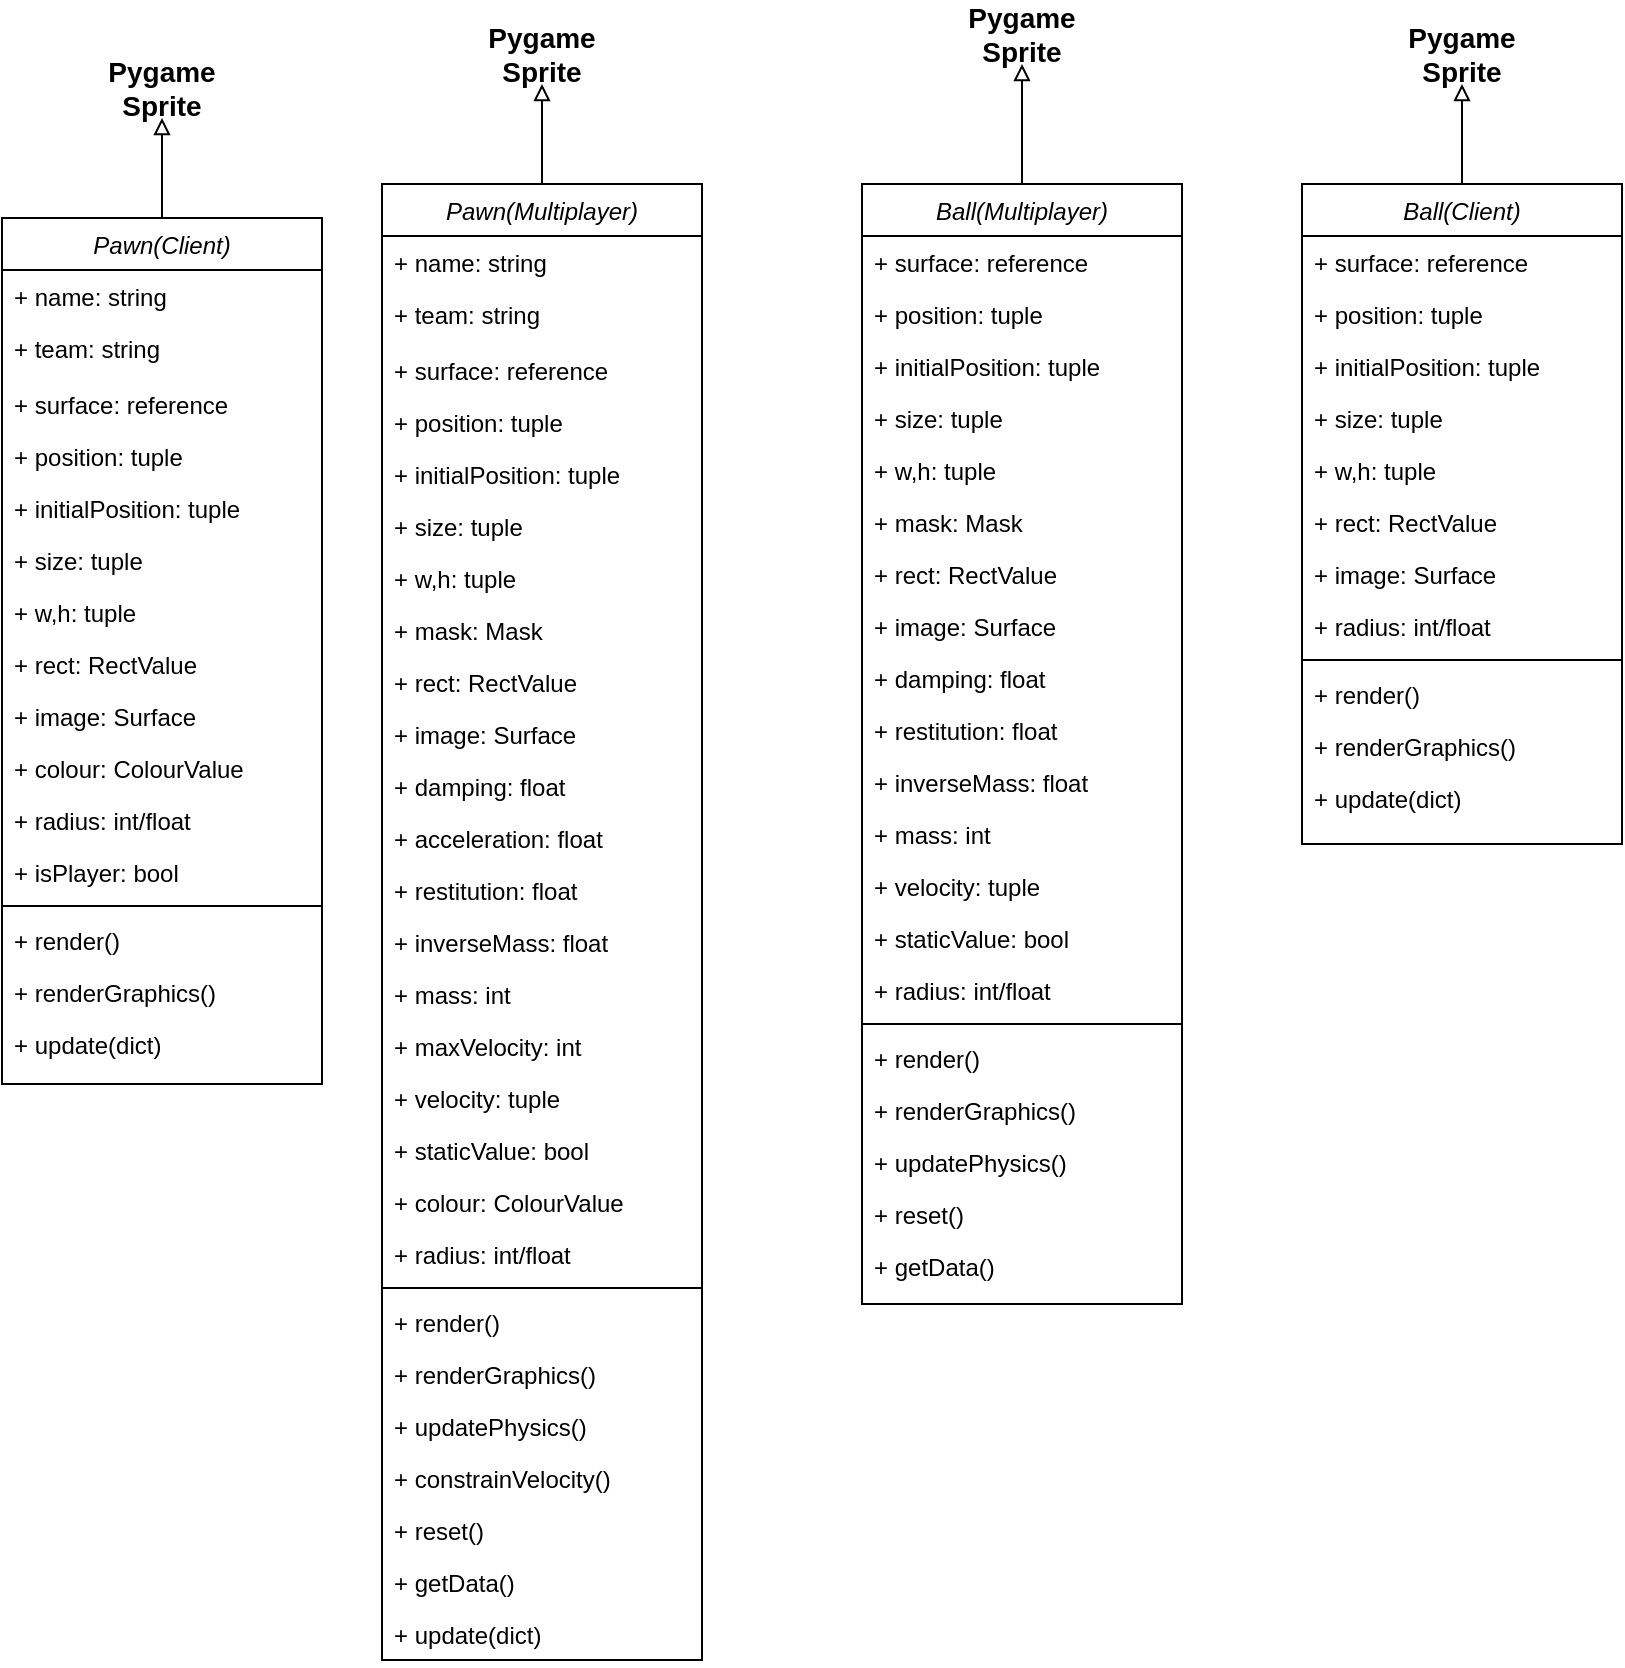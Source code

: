 <mxfile version="21.0.1" type="device"><diagram id="C5RBs43oDa-KdzZeNtuy" name="Page-1"><mxGraphModel dx="1799" dy="2092" grid="1" gridSize="10" guides="1" tooltips="1" connect="1" arrows="1" fold="1" page="1" pageScale="1" pageWidth="827" pageHeight="1169" math="0" shadow="0"><root><mxCell id="WIyWlLk6GJQsqaUBKTNV-0"/><mxCell id="WIyWlLk6GJQsqaUBKTNV-1" parent="WIyWlLk6GJQsqaUBKTNV-0"/><mxCell id="zkfFHV4jXpPFQw0GAbJ--0" value="Pawn(Multiplayer)" style="swimlane;fontStyle=2;align=center;verticalAlign=top;childLayout=stackLayout;horizontal=1;startSize=26;horizontalStack=0;resizeParent=1;resizeLast=0;collapsible=1;marginBottom=0;rounded=0;shadow=0;strokeWidth=1;" parent="WIyWlLk6GJQsqaUBKTNV-1" vertex="1"><mxGeometry x="220" y="-170" width="160" height="738" as="geometry"><mxRectangle x="230" y="140" width="160" height="26" as="alternateBounds"/></mxGeometry></mxCell><mxCell id="zkfFHV4jXpPFQw0GAbJ--1" value="+ name: string" style="text;align=left;verticalAlign=top;spacingLeft=4;spacingRight=4;overflow=hidden;rotatable=0;points=[[0,0.5],[1,0.5]];portConstraint=eastwest;" parent="zkfFHV4jXpPFQw0GAbJ--0" vertex="1"><mxGeometry y="26" width="160" height="26" as="geometry"/></mxCell><mxCell id="zkfFHV4jXpPFQw0GAbJ--2" value="+ team: string" style="text;align=left;verticalAlign=top;spacingLeft=4;spacingRight=4;overflow=hidden;rotatable=0;points=[[0,0.5],[1,0.5]];portConstraint=eastwest;rounded=0;shadow=0;html=0;" parent="zkfFHV4jXpPFQw0GAbJ--0" vertex="1"><mxGeometry y="52" width="160" height="28" as="geometry"/></mxCell><mxCell id="zkfFHV4jXpPFQw0GAbJ--3" value="+ surface: reference" style="text;align=left;verticalAlign=top;spacingLeft=4;spacingRight=4;overflow=hidden;rotatable=0;points=[[0,0.5],[1,0.5]];portConstraint=eastwest;rounded=0;shadow=0;html=0;" parent="zkfFHV4jXpPFQw0GAbJ--0" vertex="1"><mxGeometry y="80" width="160" height="26" as="geometry"/></mxCell><mxCell id="QopC5uDo8-YwEkIWTC1Y-6" value="+ position: tuple" style="text;align=left;verticalAlign=top;spacingLeft=4;spacingRight=4;overflow=hidden;rotatable=0;points=[[0,0.5],[1,0.5]];portConstraint=eastwest;rounded=0;shadow=0;html=0;" vertex="1" parent="zkfFHV4jXpPFQw0GAbJ--0"><mxGeometry y="106" width="160" height="26" as="geometry"/></mxCell><mxCell id="QopC5uDo8-YwEkIWTC1Y-7" value="+ initialPosition: tuple" style="text;align=left;verticalAlign=top;spacingLeft=4;spacingRight=4;overflow=hidden;rotatable=0;points=[[0,0.5],[1,0.5]];portConstraint=eastwest;rounded=0;shadow=0;html=0;" vertex="1" parent="zkfFHV4jXpPFQw0GAbJ--0"><mxGeometry y="132" width="160" height="26" as="geometry"/></mxCell><mxCell id="QopC5uDo8-YwEkIWTC1Y-60" value="+ size: tuple" style="text;align=left;verticalAlign=top;spacingLeft=4;spacingRight=4;overflow=hidden;rotatable=0;points=[[0,0.5],[1,0.5]];portConstraint=eastwest;rounded=0;shadow=0;html=0;" vertex="1" parent="zkfFHV4jXpPFQw0GAbJ--0"><mxGeometry y="158" width="160" height="26" as="geometry"/></mxCell><mxCell id="QopC5uDo8-YwEkIWTC1Y-61" value="+ w,h: tuple" style="text;align=left;verticalAlign=top;spacingLeft=4;spacingRight=4;overflow=hidden;rotatable=0;points=[[0,0.5],[1,0.5]];portConstraint=eastwest;rounded=0;shadow=0;html=0;" vertex="1" parent="zkfFHV4jXpPFQw0GAbJ--0"><mxGeometry y="184" width="160" height="26" as="geometry"/></mxCell><mxCell id="QopC5uDo8-YwEkIWTC1Y-74" value="+ mask: Mask" style="text;align=left;verticalAlign=top;spacingLeft=4;spacingRight=4;overflow=hidden;rotatable=0;points=[[0,0.5],[1,0.5]];portConstraint=eastwest;rounded=0;shadow=0;html=0;" vertex="1" parent="zkfFHV4jXpPFQw0GAbJ--0"><mxGeometry y="210" width="160" height="26" as="geometry"/></mxCell><mxCell id="QopC5uDo8-YwEkIWTC1Y-73" value="+ rect: RectValue" style="text;align=left;verticalAlign=top;spacingLeft=4;spacingRight=4;overflow=hidden;rotatable=0;points=[[0,0.5],[1,0.5]];portConstraint=eastwest;rounded=0;shadow=0;html=0;" vertex="1" parent="zkfFHV4jXpPFQw0GAbJ--0"><mxGeometry y="236" width="160" height="26" as="geometry"/></mxCell><mxCell id="QopC5uDo8-YwEkIWTC1Y-72" value="+ image: Surface" style="text;align=left;verticalAlign=top;spacingLeft=4;spacingRight=4;overflow=hidden;rotatable=0;points=[[0,0.5],[1,0.5]];portConstraint=eastwest;rounded=0;shadow=0;html=0;" vertex="1" parent="zkfFHV4jXpPFQw0GAbJ--0"><mxGeometry y="262" width="160" height="26" as="geometry"/></mxCell><mxCell id="QopC5uDo8-YwEkIWTC1Y-71" value="+ damping: float" style="text;align=left;verticalAlign=top;spacingLeft=4;spacingRight=4;overflow=hidden;rotatable=0;points=[[0,0.5],[1,0.5]];portConstraint=eastwest;rounded=0;shadow=0;html=0;" vertex="1" parent="zkfFHV4jXpPFQw0GAbJ--0"><mxGeometry y="288" width="160" height="26" as="geometry"/></mxCell><mxCell id="QopC5uDo8-YwEkIWTC1Y-70" value="+ acceleration: float" style="text;align=left;verticalAlign=top;spacingLeft=4;spacingRight=4;overflow=hidden;rotatable=0;points=[[0,0.5],[1,0.5]];portConstraint=eastwest;rounded=0;shadow=0;html=0;" vertex="1" parent="zkfFHV4jXpPFQw0GAbJ--0"><mxGeometry y="314" width="160" height="26" as="geometry"/></mxCell><mxCell id="QopC5uDo8-YwEkIWTC1Y-69" value="+ restitution: float" style="text;align=left;verticalAlign=top;spacingLeft=4;spacingRight=4;overflow=hidden;rotatable=0;points=[[0,0.5],[1,0.5]];portConstraint=eastwest;rounded=0;shadow=0;html=0;" vertex="1" parent="zkfFHV4jXpPFQw0GAbJ--0"><mxGeometry y="340" width="160" height="26" as="geometry"/></mxCell><mxCell id="QopC5uDo8-YwEkIWTC1Y-68" value="+ inverseMass: float" style="text;align=left;verticalAlign=top;spacingLeft=4;spacingRight=4;overflow=hidden;rotatable=0;points=[[0,0.5],[1,0.5]];portConstraint=eastwest;rounded=0;shadow=0;html=0;" vertex="1" parent="zkfFHV4jXpPFQw0GAbJ--0"><mxGeometry y="366" width="160" height="26" as="geometry"/></mxCell><mxCell id="QopC5uDo8-YwEkIWTC1Y-67" value="+ mass: int" style="text;align=left;verticalAlign=top;spacingLeft=4;spacingRight=4;overflow=hidden;rotatable=0;points=[[0,0.5],[1,0.5]];portConstraint=eastwest;rounded=0;shadow=0;html=0;" vertex="1" parent="zkfFHV4jXpPFQw0GAbJ--0"><mxGeometry y="392" width="160" height="26" as="geometry"/></mxCell><mxCell id="QopC5uDo8-YwEkIWTC1Y-66" value="+ maxVelocity: int" style="text;align=left;verticalAlign=top;spacingLeft=4;spacingRight=4;overflow=hidden;rotatable=0;points=[[0,0.5],[1,0.5]];portConstraint=eastwest;rounded=0;shadow=0;html=0;" vertex="1" parent="zkfFHV4jXpPFQw0GAbJ--0"><mxGeometry y="418" width="160" height="26" as="geometry"/></mxCell><mxCell id="QopC5uDo8-YwEkIWTC1Y-65" value="+ velocity: tuple" style="text;align=left;verticalAlign=top;spacingLeft=4;spacingRight=4;overflow=hidden;rotatable=0;points=[[0,0.5],[1,0.5]];portConstraint=eastwest;rounded=0;shadow=0;html=0;" vertex="1" parent="zkfFHV4jXpPFQw0GAbJ--0"><mxGeometry y="444" width="160" height="26" as="geometry"/></mxCell><mxCell id="QopC5uDo8-YwEkIWTC1Y-64" value="+ staticValue: bool" style="text;align=left;verticalAlign=top;spacingLeft=4;spacingRight=4;overflow=hidden;rotatable=0;points=[[0,0.5],[1,0.5]];portConstraint=eastwest;rounded=0;shadow=0;html=0;" vertex="1" parent="zkfFHV4jXpPFQw0GAbJ--0"><mxGeometry y="470" width="160" height="26" as="geometry"/></mxCell><mxCell id="QopC5uDo8-YwEkIWTC1Y-63" value="+ colour: ColourValue" style="text;align=left;verticalAlign=top;spacingLeft=4;spacingRight=4;overflow=hidden;rotatable=0;points=[[0,0.5],[1,0.5]];portConstraint=eastwest;rounded=0;shadow=0;html=0;" vertex="1" parent="zkfFHV4jXpPFQw0GAbJ--0"><mxGeometry y="496" width="160" height="26" as="geometry"/></mxCell><mxCell id="QopC5uDo8-YwEkIWTC1Y-62" value="+ radius: int/float" style="text;align=left;verticalAlign=top;spacingLeft=4;spacingRight=4;overflow=hidden;rotatable=0;points=[[0,0.5],[1,0.5]];portConstraint=eastwest;rounded=0;shadow=0;html=0;" vertex="1" parent="zkfFHV4jXpPFQw0GAbJ--0"><mxGeometry y="522" width="160" height="26" as="geometry"/></mxCell><mxCell id="zkfFHV4jXpPFQw0GAbJ--4" value="" style="line;html=1;strokeWidth=1;align=left;verticalAlign=middle;spacingTop=-1;spacingLeft=3;spacingRight=3;rotatable=0;labelPosition=right;points=[];portConstraint=eastwest;" parent="zkfFHV4jXpPFQw0GAbJ--0" vertex="1"><mxGeometry y="548" width="160" height="8" as="geometry"/></mxCell><mxCell id="QopC5uDo8-YwEkIWTC1Y-11" value="+ render()" style="text;align=left;verticalAlign=top;spacingLeft=4;spacingRight=4;overflow=hidden;rotatable=0;points=[[0,0.5],[1,0.5]];portConstraint=eastwest;rounded=0;shadow=0;html=0;" vertex="1" parent="zkfFHV4jXpPFQw0GAbJ--0"><mxGeometry y="556" width="160" height="26" as="geometry"/></mxCell><mxCell id="QopC5uDo8-YwEkIWTC1Y-75" value="+ renderGraphics()" style="text;align=left;verticalAlign=top;spacingLeft=4;spacingRight=4;overflow=hidden;rotatable=0;points=[[0,0.5],[1,0.5]];portConstraint=eastwest;rounded=0;shadow=0;html=0;" vertex="1" parent="zkfFHV4jXpPFQw0GAbJ--0"><mxGeometry y="582" width="160" height="26" as="geometry"/></mxCell><mxCell id="QopC5uDo8-YwEkIWTC1Y-76" value="+ updatePhysics()" style="text;align=left;verticalAlign=top;spacingLeft=4;spacingRight=4;overflow=hidden;rotatable=0;points=[[0,0.5],[1,0.5]];portConstraint=eastwest;rounded=0;shadow=0;html=0;" vertex="1" parent="zkfFHV4jXpPFQw0GAbJ--0"><mxGeometry y="608" width="160" height="26" as="geometry"/></mxCell><mxCell id="QopC5uDo8-YwEkIWTC1Y-77" value="+ constrainVelocity()" style="text;align=left;verticalAlign=top;spacingLeft=4;spacingRight=4;overflow=hidden;rotatable=0;points=[[0,0.5],[1,0.5]];portConstraint=eastwest;rounded=0;shadow=0;html=0;" vertex="1" parent="zkfFHV4jXpPFQw0GAbJ--0"><mxGeometry y="634" width="160" height="26" as="geometry"/></mxCell><mxCell id="QopC5uDo8-YwEkIWTC1Y-78" value="+ reset()" style="text;align=left;verticalAlign=top;spacingLeft=4;spacingRight=4;overflow=hidden;rotatable=0;points=[[0,0.5],[1,0.5]];portConstraint=eastwest;rounded=0;shadow=0;html=0;" vertex="1" parent="zkfFHV4jXpPFQw0GAbJ--0"><mxGeometry y="660" width="160" height="26" as="geometry"/></mxCell><mxCell id="QopC5uDo8-YwEkIWTC1Y-79" value="+ getData()" style="text;align=left;verticalAlign=top;spacingLeft=4;spacingRight=4;overflow=hidden;rotatable=0;points=[[0,0.5],[1,0.5]];portConstraint=eastwest;rounded=0;shadow=0;html=0;" vertex="1" parent="zkfFHV4jXpPFQw0GAbJ--0"><mxGeometry y="686" width="160" height="26" as="geometry"/></mxCell><mxCell id="QopC5uDo8-YwEkIWTC1Y-80" value="+ update(dict)" style="text;align=left;verticalAlign=top;spacingLeft=4;spacingRight=4;overflow=hidden;rotatable=0;points=[[0,0.5],[1,0.5]];portConstraint=eastwest;rounded=0;shadow=0;html=0;" vertex="1" parent="zkfFHV4jXpPFQw0GAbJ--0"><mxGeometry y="712" width="160" height="26" as="geometry"/></mxCell><mxCell id="QopC5uDo8-YwEkIWTC1Y-56" value="" style="endArrow=block;html=1;rounded=0;endFill=0;exitX=0.5;exitY=0;exitDx=0;exitDy=0;edgeStyle=orthogonalEdgeStyle;entryX=0.5;entryY=1;entryDx=0;entryDy=0;" edge="1" parent="WIyWlLk6GJQsqaUBKTNV-1" source="zkfFHV4jXpPFQw0GAbJ--0" target="QopC5uDo8-YwEkIWTC1Y-57"><mxGeometry width="50" height="50" relative="1" as="geometry"><mxPoint x="290" y="-140" as="sourcePoint"/><mxPoint x="300" y="-200" as="targetPoint"/><Array as="points"><mxPoint x="300" y="-210"/></Array></mxGeometry></mxCell><mxCell id="QopC5uDo8-YwEkIWTC1Y-57" value="&lt;b&gt;&lt;font style=&quot;font-size: 14px;&quot;&gt;Pygame Sprite&lt;/font&gt;&lt;/b&gt;" style="text;html=1;strokeColor=none;fillColor=none;align=center;verticalAlign=middle;whiteSpace=wrap;rounded=0;" vertex="1" parent="WIyWlLk6GJQsqaUBKTNV-1"><mxGeometry x="270" y="-250" width="60" height="30" as="geometry"/></mxCell><mxCell id="QopC5uDo8-YwEkIWTC1Y-81" value="Ball(Multiplayer)" style="swimlane;fontStyle=2;align=center;verticalAlign=top;childLayout=stackLayout;horizontal=1;startSize=26;horizontalStack=0;resizeParent=1;resizeLast=0;collapsible=1;marginBottom=0;rounded=0;shadow=0;strokeWidth=1;" vertex="1" parent="WIyWlLk6GJQsqaUBKTNV-1"><mxGeometry x="460" y="-170" width="160" height="560" as="geometry"><mxRectangle x="230" y="140" width="160" height="26" as="alternateBounds"/></mxGeometry></mxCell><mxCell id="QopC5uDo8-YwEkIWTC1Y-84" value="+ surface: reference" style="text;align=left;verticalAlign=top;spacingLeft=4;spacingRight=4;overflow=hidden;rotatable=0;points=[[0,0.5],[1,0.5]];portConstraint=eastwest;rounded=0;shadow=0;html=0;" vertex="1" parent="QopC5uDo8-YwEkIWTC1Y-81"><mxGeometry y="26" width="160" height="26" as="geometry"/></mxCell><mxCell id="QopC5uDo8-YwEkIWTC1Y-85" value="+ position: tuple" style="text;align=left;verticalAlign=top;spacingLeft=4;spacingRight=4;overflow=hidden;rotatable=0;points=[[0,0.5],[1,0.5]];portConstraint=eastwest;rounded=0;shadow=0;html=0;" vertex="1" parent="QopC5uDo8-YwEkIWTC1Y-81"><mxGeometry y="52" width="160" height="26" as="geometry"/></mxCell><mxCell id="QopC5uDo8-YwEkIWTC1Y-86" value="+ initialPosition: tuple" style="text;align=left;verticalAlign=top;spacingLeft=4;spacingRight=4;overflow=hidden;rotatable=0;points=[[0,0.5],[1,0.5]];portConstraint=eastwest;rounded=0;shadow=0;html=0;" vertex="1" parent="QopC5uDo8-YwEkIWTC1Y-81"><mxGeometry y="78" width="160" height="26" as="geometry"/></mxCell><mxCell id="QopC5uDo8-YwEkIWTC1Y-87" value="+ size: tuple" style="text;align=left;verticalAlign=top;spacingLeft=4;spacingRight=4;overflow=hidden;rotatable=0;points=[[0,0.5],[1,0.5]];portConstraint=eastwest;rounded=0;shadow=0;html=0;" vertex="1" parent="QopC5uDo8-YwEkIWTC1Y-81"><mxGeometry y="104" width="160" height="26" as="geometry"/></mxCell><mxCell id="QopC5uDo8-YwEkIWTC1Y-88" value="+ w,h: tuple" style="text;align=left;verticalAlign=top;spacingLeft=4;spacingRight=4;overflow=hidden;rotatable=0;points=[[0,0.5],[1,0.5]];portConstraint=eastwest;rounded=0;shadow=0;html=0;" vertex="1" parent="QopC5uDo8-YwEkIWTC1Y-81"><mxGeometry y="130" width="160" height="26" as="geometry"/></mxCell><mxCell id="QopC5uDo8-YwEkIWTC1Y-89" value="+ mask: Mask" style="text;align=left;verticalAlign=top;spacingLeft=4;spacingRight=4;overflow=hidden;rotatable=0;points=[[0,0.5],[1,0.5]];portConstraint=eastwest;rounded=0;shadow=0;html=0;" vertex="1" parent="QopC5uDo8-YwEkIWTC1Y-81"><mxGeometry y="156" width="160" height="26" as="geometry"/></mxCell><mxCell id="QopC5uDo8-YwEkIWTC1Y-90" value="+ rect: RectValue" style="text;align=left;verticalAlign=top;spacingLeft=4;spacingRight=4;overflow=hidden;rotatable=0;points=[[0,0.5],[1,0.5]];portConstraint=eastwest;rounded=0;shadow=0;html=0;" vertex="1" parent="QopC5uDo8-YwEkIWTC1Y-81"><mxGeometry y="182" width="160" height="26" as="geometry"/></mxCell><mxCell id="QopC5uDo8-YwEkIWTC1Y-91" value="+ image: Surface" style="text;align=left;verticalAlign=top;spacingLeft=4;spacingRight=4;overflow=hidden;rotatable=0;points=[[0,0.5],[1,0.5]];portConstraint=eastwest;rounded=0;shadow=0;html=0;" vertex="1" parent="QopC5uDo8-YwEkIWTC1Y-81"><mxGeometry y="208" width="160" height="26" as="geometry"/></mxCell><mxCell id="QopC5uDo8-YwEkIWTC1Y-92" value="+ damping: float" style="text;align=left;verticalAlign=top;spacingLeft=4;spacingRight=4;overflow=hidden;rotatable=0;points=[[0,0.5],[1,0.5]];portConstraint=eastwest;rounded=0;shadow=0;html=0;" vertex="1" parent="QopC5uDo8-YwEkIWTC1Y-81"><mxGeometry y="234" width="160" height="26" as="geometry"/></mxCell><mxCell id="QopC5uDo8-YwEkIWTC1Y-94" value="+ restitution: float" style="text;align=left;verticalAlign=top;spacingLeft=4;spacingRight=4;overflow=hidden;rotatable=0;points=[[0,0.5],[1,0.5]];portConstraint=eastwest;rounded=0;shadow=0;html=0;" vertex="1" parent="QopC5uDo8-YwEkIWTC1Y-81"><mxGeometry y="260" width="160" height="26" as="geometry"/></mxCell><mxCell id="QopC5uDo8-YwEkIWTC1Y-95" value="+ inverseMass: float" style="text;align=left;verticalAlign=top;spacingLeft=4;spacingRight=4;overflow=hidden;rotatable=0;points=[[0,0.5],[1,0.5]];portConstraint=eastwest;rounded=0;shadow=0;html=0;" vertex="1" parent="QopC5uDo8-YwEkIWTC1Y-81"><mxGeometry y="286" width="160" height="26" as="geometry"/></mxCell><mxCell id="QopC5uDo8-YwEkIWTC1Y-96" value="+ mass: int" style="text;align=left;verticalAlign=top;spacingLeft=4;spacingRight=4;overflow=hidden;rotatable=0;points=[[0,0.5],[1,0.5]];portConstraint=eastwest;rounded=0;shadow=0;html=0;" vertex="1" parent="QopC5uDo8-YwEkIWTC1Y-81"><mxGeometry y="312" width="160" height="26" as="geometry"/></mxCell><mxCell id="QopC5uDo8-YwEkIWTC1Y-98" value="+ velocity: tuple" style="text;align=left;verticalAlign=top;spacingLeft=4;spacingRight=4;overflow=hidden;rotatable=0;points=[[0,0.5],[1,0.5]];portConstraint=eastwest;rounded=0;shadow=0;html=0;" vertex="1" parent="QopC5uDo8-YwEkIWTC1Y-81"><mxGeometry y="338" width="160" height="26" as="geometry"/></mxCell><mxCell id="QopC5uDo8-YwEkIWTC1Y-99" value="+ staticValue: bool" style="text;align=left;verticalAlign=top;spacingLeft=4;spacingRight=4;overflow=hidden;rotatable=0;points=[[0,0.5],[1,0.5]];portConstraint=eastwest;rounded=0;shadow=0;html=0;" vertex="1" parent="QopC5uDo8-YwEkIWTC1Y-81"><mxGeometry y="364" width="160" height="26" as="geometry"/></mxCell><mxCell id="QopC5uDo8-YwEkIWTC1Y-101" value="+ radius: int/float" style="text;align=left;verticalAlign=top;spacingLeft=4;spacingRight=4;overflow=hidden;rotatable=0;points=[[0,0.5],[1,0.5]];portConstraint=eastwest;rounded=0;shadow=0;html=0;" vertex="1" parent="QopC5uDo8-YwEkIWTC1Y-81"><mxGeometry y="390" width="160" height="26" as="geometry"/></mxCell><mxCell id="QopC5uDo8-YwEkIWTC1Y-102" value="" style="line;html=1;strokeWidth=1;align=left;verticalAlign=middle;spacingTop=-1;spacingLeft=3;spacingRight=3;rotatable=0;labelPosition=right;points=[];portConstraint=eastwest;" vertex="1" parent="QopC5uDo8-YwEkIWTC1Y-81"><mxGeometry y="416" width="160" height="8" as="geometry"/></mxCell><mxCell id="QopC5uDo8-YwEkIWTC1Y-103" value="+ render()" style="text;align=left;verticalAlign=top;spacingLeft=4;spacingRight=4;overflow=hidden;rotatable=0;points=[[0,0.5],[1,0.5]];portConstraint=eastwest;rounded=0;shadow=0;html=0;" vertex="1" parent="QopC5uDo8-YwEkIWTC1Y-81"><mxGeometry y="424" width="160" height="26" as="geometry"/></mxCell><mxCell id="QopC5uDo8-YwEkIWTC1Y-104" value="+ renderGraphics()" style="text;align=left;verticalAlign=top;spacingLeft=4;spacingRight=4;overflow=hidden;rotatable=0;points=[[0,0.5],[1,0.5]];portConstraint=eastwest;rounded=0;shadow=0;html=0;" vertex="1" parent="QopC5uDo8-YwEkIWTC1Y-81"><mxGeometry y="450" width="160" height="26" as="geometry"/></mxCell><mxCell id="QopC5uDo8-YwEkIWTC1Y-105" value="+ updatePhysics()" style="text;align=left;verticalAlign=top;spacingLeft=4;spacingRight=4;overflow=hidden;rotatable=0;points=[[0,0.5],[1,0.5]];portConstraint=eastwest;rounded=0;shadow=0;html=0;" vertex="1" parent="QopC5uDo8-YwEkIWTC1Y-81"><mxGeometry y="476" width="160" height="26" as="geometry"/></mxCell><mxCell id="QopC5uDo8-YwEkIWTC1Y-107" value="+ reset()" style="text;align=left;verticalAlign=top;spacingLeft=4;spacingRight=4;overflow=hidden;rotatable=0;points=[[0,0.5],[1,0.5]];portConstraint=eastwest;rounded=0;shadow=0;html=0;" vertex="1" parent="QopC5uDo8-YwEkIWTC1Y-81"><mxGeometry y="502" width="160" height="26" as="geometry"/></mxCell><mxCell id="QopC5uDo8-YwEkIWTC1Y-108" value="+ getData()" style="text;align=left;verticalAlign=top;spacingLeft=4;spacingRight=4;overflow=hidden;rotatable=0;points=[[0,0.5],[1,0.5]];portConstraint=eastwest;rounded=0;shadow=0;html=0;" vertex="1" parent="QopC5uDo8-YwEkIWTC1Y-81"><mxGeometry y="528" width="160" height="26" as="geometry"/></mxCell><mxCell id="QopC5uDo8-YwEkIWTC1Y-110" value="" style="endArrow=block;html=1;rounded=0;endFill=0;exitX=0.5;exitY=0;exitDx=0;exitDy=0;edgeStyle=orthogonalEdgeStyle;entryX=0.5;entryY=1;entryDx=0;entryDy=0;" edge="1" parent="WIyWlLk6GJQsqaUBKTNV-1" target="QopC5uDo8-YwEkIWTC1Y-111" source="QopC5uDo8-YwEkIWTC1Y-81"><mxGeometry width="50" height="50" relative="1" as="geometry"><mxPoint x="540" y="-180" as="sourcePoint"/><mxPoint x="540" y="-210" as="targetPoint"/><Array as="points"/></mxGeometry></mxCell><mxCell id="QopC5uDo8-YwEkIWTC1Y-111" value="&lt;b&gt;&lt;font style=&quot;font-size: 14px;&quot;&gt;Pygame Sprite&lt;/font&gt;&lt;/b&gt;" style="text;html=1;strokeColor=none;fillColor=none;align=center;verticalAlign=middle;whiteSpace=wrap;rounded=0;" vertex="1" parent="WIyWlLk6GJQsqaUBKTNV-1"><mxGeometry x="510" y="-260" width="60" height="30" as="geometry"/></mxCell><mxCell id="QopC5uDo8-YwEkIWTC1Y-115" value="Pawn(Client)" style="swimlane;fontStyle=2;align=center;verticalAlign=top;childLayout=stackLayout;horizontal=1;startSize=26;horizontalStack=0;resizeParent=1;resizeLast=0;collapsible=1;marginBottom=0;rounded=0;shadow=0;strokeWidth=1;" vertex="1" parent="WIyWlLk6GJQsqaUBKTNV-1"><mxGeometry x="30" y="-153" width="160" height="433" as="geometry"><mxRectangle x="230" y="140" width="160" height="26" as="alternateBounds"/></mxGeometry></mxCell><mxCell id="QopC5uDo8-YwEkIWTC1Y-116" value="+ name: string" style="text;align=left;verticalAlign=top;spacingLeft=4;spacingRight=4;overflow=hidden;rotatable=0;points=[[0,0.5],[1,0.5]];portConstraint=eastwest;" vertex="1" parent="QopC5uDo8-YwEkIWTC1Y-115"><mxGeometry y="26" width="160" height="26" as="geometry"/></mxCell><mxCell id="QopC5uDo8-YwEkIWTC1Y-117" value="+ team: string" style="text;align=left;verticalAlign=top;spacingLeft=4;spacingRight=4;overflow=hidden;rotatable=0;points=[[0,0.5],[1,0.5]];portConstraint=eastwest;rounded=0;shadow=0;html=0;" vertex="1" parent="QopC5uDo8-YwEkIWTC1Y-115"><mxGeometry y="52" width="160" height="28" as="geometry"/></mxCell><mxCell id="QopC5uDo8-YwEkIWTC1Y-118" value="+ surface: reference" style="text;align=left;verticalAlign=top;spacingLeft=4;spacingRight=4;overflow=hidden;rotatable=0;points=[[0,0.5],[1,0.5]];portConstraint=eastwest;rounded=0;shadow=0;html=0;" vertex="1" parent="QopC5uDo8-YwEkIWTC1Y-115"><mxGeometry y="80" width="160" height="26" as="geometry"/></mxCell><mxCell id="QopC5uDo8-YwEkIWTC1Y-119" value="+ position: tuple" style="text;align=left;verticalAlign=top;spacingLeft=4;spacingRight=4;overflow=hidden;rotatable=0;points=[[0,0.5],[1,0.5]];portConstraint=eastwest;rounded=0;shadow=0;html=0;" vertex="1" parent="QopC5uDo8-YwEkIWTC1Y-115"><mxGeometry y="106" width="160" height="26" as="geometry"/></mxCell><mxCell id="QopC5uDo8-YwEkIWTC1Y-120" value="+ initialPosition: tuple" style="text;align=left;verticalAlign=top;spacingLeft=4;spacingRight=4;overflow=hidden;rotatable=0;points=[[0,0.5],[1,0.5]];portConstraint=eastwest;rounded=0;shadow=0;html=0;" vertex="1" parent="QopC5uDo8-YwEkIWTC1Y-115"><mxGeometry y="132" width="160" height="26" as="geometry"/></mxCell><mxCell id="QopC5uDo8-YwEkIWTC1Y-121" value="+ size: tuple" style="text;align=left;verticalAlign=top;spacingLeft=4;spacingRight=4;overflow=hidden;rotatable=0;points=[[0,0.5],[1,0.5]];portConstraint=eastwest;rounded=0;shadow=0;html=0;" vertex="1" parent="QopC5uDo8-YwEkIWTC1Y-115"><mxGeometry y="158" width="160" height="26" as="geometry"/></mxCell><mxCell id="QopC5uDo8-YwEkIWTC1Y-122" value="+ w,h: tuple" style="text;align=left;verticalAlign=top;spacingLeft=4;spacingRight=4;overflow=hidden;rotatable=0;points=[[0,0.5],[1,0.5]];portConstraint=eastwest;rounded=0;shadow=0;html=0;" vertex="1" parent="QopC5uDo8-YwEkIWTC1Y-115"><mxGeometry y="184" width="160" height="26" as="geometry"/></mxCell><mxCell id="QopC5uDo8-YwEkIWTC1Y-124" value="+ rect: RectValue" style="text;align=left;verticalAlign=top;spacingLeft=4;spacingRight=4;overflow=hidden;rotatable=0;points=[[0,0.5],[1,0.5]];portConstraint=eastwest;rounded=0;shadow=0;html=0;" vertex="1" parent="QopC5uDo8-YwEkIWTC1Y-115"><mxGeometry y="210" width="160" height="26" as="geometry"/></mxCell><mxCell id="QopC5uDo8-YwEkIWTC1Y-125" value="+ image: Surface" style="text;align=left;verticalAlign=top;spacingLeft=4;spacingRight=4;overflow=hidden;rotatable=0;points=[[0,0.5],[1,0.5]];portConstraint=eastwest;rounded=0;shadow=0;html=0;" vertex="1" parent="QopC5uDo8-YwEkIWTC1Y-115"><mxGeometry y="236" width="160" height="26" as="geometry"/></mxCell><mxCell id="QopC5uDo8-YwEkIWTC1Y-134" value="+ colour: ColourValue" style="text;align=left;verticalAlign=top;spacingLeft=4;spacingRight=4;overflow=hidden;rotatable=0;points=[[0,0.5],[1,0.5]];portConstraint=eastwest;rounded=0;shadow=0;html=0;" vertex="1" parent="QopC5uDo8-YwEkIWTC1Y-115"><mxGeometry y="262" width="160" height="26" as="geometry"/></mxCell><mxCell id="QopC5uDo8-YwEkIWTC1Y-135" value="+ radius: int/float" style="text;align=left;verticalAlign=top;spacingLeft=4;spacingRight=4;overflow=hidden;rotatable=0;points=[[0,0.5],[1,0.5]];portConstraint=eastwest;rounded=0;shadow=0;html=0;" vertex="1" parent="QopC5uDo8-YwEkIWTC1Y-115"><mxGeometry y="288" width="160" height="26" as="geometry"/></mxCell><mxCell id="QopC5uDo8-YwEkIWTC1Y-146" value="+ isPlayer: bool" style="text;align=left;verticalAlign=top;spacingLeft=4;spacingRight=4;overflow=hidden;rotatable=0;points=[[0,0.5],[1,0.5]];portConstraint=eastwest;rounded=0;shadow=0;html=0;" vertex="1" parent="QopC5uDo8-YwEkIWTC1Y-115"><mxGeometry y="314" width="160" height="26" as="geometry"/></mxCell><mxCell id="QopC5uDo8-YwEkIWTC1Y-136" value="" style="line;html=1;strokeWidth=1;align=left;verticalAlign=middle;spacingTop=-1;spacingLeft=3;spacingRight=3;rotatable=0;labelPosition=right;points=[];portConstraint=eastwest;" vertex="1" parent="QopC5uDo8-YwEkIWTC1Y-115"><mxGeometry y="340" width="160" height="8" as="geometry"/></mxCell><mxCell id="QopC5uDo8-YwEkIWTC1Y-137" value="+ render()" style="text;align=left;verticalAlign=top;spacingLeft=4;spacingRight=4;overflow=hidden;rotatable=0;points=[[0,0.5],[1,0.5]];portConstraint=eastwest;rounded=0;shadow=0;html=0;" vertex="1" parent="QopC5uDo8-YwEkIWTC1Y-115"><mxGeometry y="348" width="160" height="26" as="geometry"/></mxCell><mxCell id="QopC5uDo8-YwEkIWTC1Y-138" value="+ renderGraphics()" style="text;align=left;verticalAlign=top;spacingLeft=4;spacingRight=4;overflow=hidden;rotatable=0;points=[[0,0.5],[1,0.5]];portConstraint=eastwest;rounded=0;shadow=0;html=0;" vertex="1" parent="QopC5uDo8-YwEkIWTC1Y-115"><mxGeometry y="374" width="160" height="26" as="geometry"/></mxCell><mxCell id="QopC5uDo8-YwEkIWTC1Y-143" value="+ update(dict)" style="text;align=left;verticalAlign=top;spacingLeft=4;spacingRight=4;overflow=hidden;rotatable=0;points=[[0,0.5],[1,0.5]];portConstraint=eastwest;rounded=0;shadow=0;html=0;" vertex="1" parent="QopC5uDo8-YwEkIWTC1Y-115"><mxGeometry y="400" width="160" height="26" as="geometry"/></mxCell><mxCell id="QopC5uDo8-YwEkIWTC1Y-144" value="" style="endArrow=block;html=1;rounded=0;endFill=0;exitX=0.5;exitY=0;exitDx=0;exitDy=0;edgeStyle=orthogonalEdgeStyle;entryX=0.5;entryY=1;entryDx=0;entryDy=0;" edge="1" parent="WIyWlLk6GJQsqaUBKTNV-1" source="QopC5uDo8-YwEkIWTC1Y-115" target="QopC5uDo8-YwEkIWTC1Y-145"><mxGeometry width="50" height="50" relative="1" as="geometry"><mxPoint x="100" y="-123" as="sourcePoint"/><mxPoint x="110" y="-183" as="targetPoint"/><Array as="points"><mxPoint x="110" y="-193"/></Array></mxGeometry></mxCell><mxCell id="QopC5uDo8-YwEkIWTC1Y-145" value="&lt;b&gt;&lt;font style=&quot;font-size: 14px;&quot;&gt;Pygame Sprite&lt;/font&gt;&lt;/b&gt;" style="text;html=1;strokeColor=none;fillColor=none;align=center;verticalAlign=middle;whiteSpace=wrap;rounded=0;" vertex="1" parent="WIyWlLk6GJQsqaUBKTNV-1"><mxGeometry x="80" y="-233" width="60" height="30" as="geometry"/></mxCell><mxCell id="QopC5uDo8-YwEkIWTC1Y-147" value="Ball(Client)" style="swimlane;fontStyle=2;align=center;verticalAlign=top;childLayout=stackLayout;horizontal=1;startSize=26;horizontalStack=0;resizeParent=1;resizeLast=0;collapsible=1;marginBottom=0;rounded=0;shadow=0;strokeWidth=1;" vertex="1" parent="WIyWlLk6GJQsqaUBKTNV-1"><mxGeometry x="680" y="-170" width="160" height="330" as="geometry"><mxRectangle x="230" y="140" width="160" height="26" as="alternateBounds"/></mxGeometry></mxCell><mxCell id="QopC5uDo8-YwEkIWTC1Y-150" value="+ surface: reference" style="text;align=left;verticalAlign=top;spacingLeft=4;spacingRight=4;overflow=hidden;rotatable=0;points=[[0,0.5],[1,0.5]];portConstraint=eastwest;rounded=0;shadow=0;html=0;" vertex="1" parent="QopC5uDo8-YwEkIWTC1Y-147"><mxGeometry y="26" width="160" height="26" as="geometry"/></mxCell><mxCell id="QopC5uDo8-YwEkIWTC1Y-151" value="+ position: tuple" style="text;align=left;verticalAlign=top;spacingLeft=4;spacingRight=4;overflow=hidden;rotatable=0;points=[[0,0.5],[1,0.5]];portConstraint=eastwest;rounded=0;shadow=0;html=0;" vertex="1" parent="QopC5uDo8-YwEkIWTC1Y-147"><mxGeometry y="52" width="160" height="26" as="geometry"/></mxCell><mxCell id="QopC5uDo8-YwEkIWTC1Y-152" value="+ initialPosition: tuple" style="text;align=left;verticalAlign=top;spacingLeft=4;spacingRight=4;overflow=hidden;rotatable=0;points=[[0,0.5],[1,0.5]];portConstraint=eastwest;rounded=0;shadow=0;html=0;" vertex="1" parent="QopC5uDo8-YwEkIWTC1Y-147"><mxGeometry y="78" width="160" height="26" as="geometry"/></mxCell><mxCell id="QopC5uDo8-YwEkIWTC1Y-153" value="+ size: tuple" style="text;align=left;verticalAlign=top;spacingLeft=4;spacingRight=4;overflow=hidden;rotatable=0;points=[[0,0.5],[1,0.5]];portConstraint=eastwest;rounded=0;shadow=0;html=0;" vertex="1" parent="QopC5uDo8-YwEkIWTC1Y-147"><mxGeometry y="104" width="160" height="26" as="geometry"/></mxCell><mxCell id="QopC5uDo8-YwEkIWTC1Y-154" value="+ w,h: tuple" style="text;align=left;verticalAlign=top;spacingLeft=4;spacingRight=4;overflow=hidden;rotatable=0;points=[[0,0.5],[1,0.5]];portConstraint=eastwest;rounded=0;shadow=0;html=0;" vertex="1" parent="QopC5uDo8-YwEkIWTC1Y-147"><mxGeometry y="130" width="160" height="26" as="geometry"/></mxCell><mxCell id="QopC5uDo8-YwEkIWTC1Y-155" value="+ rect: RectValue" style="text;align=left;verticalAlign=top;spacingLeft=4;spacingRight=4;overflow=hidden;rotatable=0;points=[[0,0.5],[1,0.5]];portConstraint=eastwest;rounded=0;shadow=0;html=0;" vertex="1" parent="QopC5uDo8-YwEkIWTC1Y-147"><mxGeometry y="156" width="160" height="26" as="geometry"/></mxCell><mxCell id="QopC5uDo8-YwEkIWTC1Y-156" value="+ image: Surface" style="text;align=left;verticalAlign=top;spacingLeft=4;spacingRight=4;overflow=hidden;rotatable=0;points=[[0,0.5],[1,0.5]];portConstraint=eastwest;rounded=0;shadow=0;html=0;" vertex="1" parent="QopC5uDo8-YwEkIWTC1Y-147"><mxGeometry y="182" width="160" height="26" as="geometry"/></mxCell><mxCell id="QopC5uDo8-YwEkIWTC1Y-158" value="+ radius: int/float" style="text;align=left;verticalAlign=top;spacingLeft=4;spacingRight=4;overflow=hidden;rotatable=0;points=[[0,0.5],[1,0.5]];portConstraint=eastwest;rounded=0;shadow=0;html=0;" vertex="1" parent="QopC5uDo8-YwEkIWTC1Y-147"><mxGeometry y="208" width="160" height="26" as="geometry"/></mxCell><mxCell id="QopC5uDo8-YwEkIWTC1Y-160" value="" style="line;html=1;strokeWidth=1;align=left;verticalAlign=middle;spacingTop=-1;spacingLeft=3;spacingRight=3;rotatable=0;labelPosition=right;points=[];portConstraint=eastwest;" vertex="1" parent="QopC5uDo8-YwEkIWTC1Y-147"><mxGeometry y="234" width="160" height="8" as="geometry"/></mxCell><mxCell id="QopC5uDo8-YwEkIWTC1Y-161" value="+ render()" style="text;align=left;verticalAlign=top;spacingLeft=4;spacingRight=4;overflow=hidden;rotatable=0;points=[[0,0.5],[1,0.5]];portConstraint=eastwest;rounded=0;shadow=0;html=0;" vertex="1" parent="QopC5uDo8-YwEkIWTC1Y-147"><mxGeometry y="242" width="160" height="26" as="geometry"/></mxCell><mxCell id="QopC5uDo8-YwEkIWTC1Y-162" value="+ renderGraphics()" style="text;align=left;verticalAlign=top;spacingLeft=4;spacingRight=4;overflow=hidden;rotatable=0;points=[[0,0.5],[1,0.5]];portConstraint=eastwest;rounded=0;shadow=0;html=0;" vertex="1" parent="QopC5uDo8-YwEkIWTC1Y-147"><mxGeometry y="268" width="160" height="26" as="geometry"/></mxCell><mxCell id="QopC5uDo8-YwEkIWTC1Y-163" value="+ update(dict)" style="text;align=left;verticalAlign=top;spacingLeft=4;spacingRight=4;overflow=hidden;rotatable=0;points=[[0,0.5],[1,0.5]];portConstraint=eastwest;rounded=0;shadow=0;html=0;" vertex="1" parent="QopC5uDo8-YwEkIWTC1Y-147"><mxGeometry y="294" width="160" height="26" as="geometry"/></mxCell><mxCell id="QopC5uDo8-YwEkIWTC1Y-164" value="" style="endArrow=block;html=1;rounded=0;endFill=0;exitX=0.5;exitY=0;exitDx=0;exitDy=0;edgeStyle=orthogonalEdgeStyle;entryX=0.5;entryY=1;entryDx=0;entryDy=0;" edge="1" parent="WIyWlLk6GJQsqaUBKTNV-1" source="QopC5uDo8-YwEkIWTC1Y-147" target="QopC5uDo8-YwEkIWTC1Y-165"><mxGeometry width="50" height="50" relative="1" as="geometry"><mxPoint x="750" y="-140" as="sourcePoint"/><mxPoint x="760" y="-200" as="targetPoint"/><Array as="points"><mxPoint x="760" y="-210"/></Array></mxGeometry></mxCell><mxCell id="QopC5uDo8-YwEkIWTC1Y-165" value="&lt;b&gt;&lt;font style=&quot;font-size: 14px;&quot;&gt;Pygame Sprite&lt;/font&gt;&lt;/b&gt;" style="text;html=1;strokeColor=none;fillColor=none;align=center;verticalAlign=middle;whiteSpace=wrap;rounded=0;" vertex="1" parent="WIyWlLk6GJQsqaUBKTNV-1"><mxGeometry x="730" y="-250" width="60" height="30" as="geometry"/></mxCell></root></mxGraphModel></diagram></mxfile>